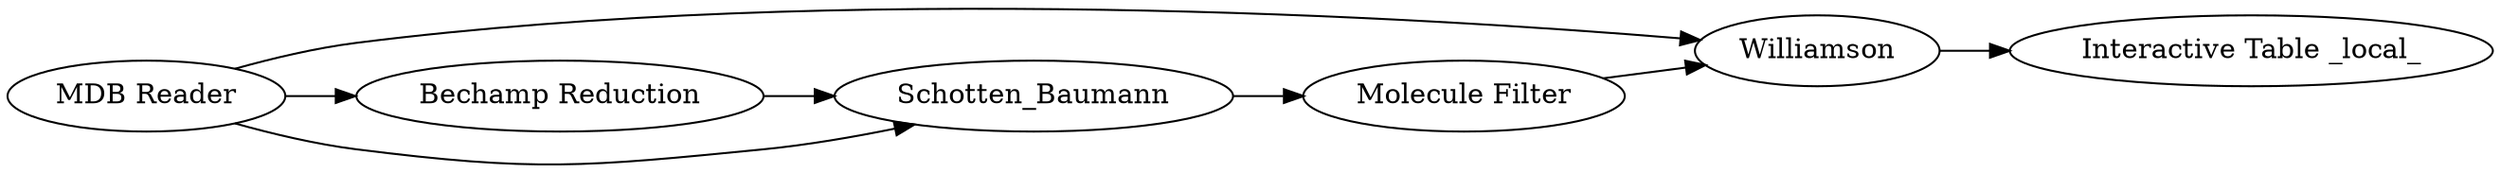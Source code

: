 digraph {
	"6468456976465193260_5" [label=Williamson]
	"6468456976465193260_2" [label="Bechamp Reduction"]
	"6468456976465193260_3" [label=Schotten_Baumann]
	"6468456976465193260_6" [label="Interactive Table _local_"]
	"6468456976465193260_7" [label="MDB Reader"]
	"6468456976465193260_4" [label="Molecule Filter"]
	"6468456976465193260_2" -> "6468456976465193260_3"
	"6468456976465193260_3" -> "6468456976465193260_4"
	"6468456976465193260_7" -> "6468456976465193260_2"
	"6468456976465193260_7" -> "6468456976465193260_3"
	"6468456976465193260_5" -> "6468456976465193260_6"
	"6468456976465193260_4" -> "6468456976465193260_5"
	"6468456976465193260_7" -> "6468456976465193260_5"
	rankdir=LR
}
